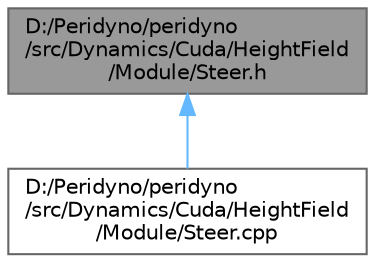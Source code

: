 digraph "D:/Peridyno/peridyno/src/Dynamics/Cuda/HeightField/Module/Steer.h"
{
 // LATEX_PDF_SIZE
  bgcolor="transparent";
  edge [fontname=Helvetica,fontsize=10,labelfontname=Helvetica,labelfontsize=10];
  node [fontname=Helvetica,fontsize=10,shape=box,height=0.2,width=0.4];
  Node1 [id="Node000001",label="D:/Peridyno/peridyno\l/src/Dynamics/Cuda/HeightField\l/Module/Steer.h",height=0.2,width=0.4,color="gray40", fillcolor="grey60", style="filled", fontcolor="black",tooltip=" "];
  Node1 -> Node2 [id="edge1_Node000001_Node000002",dir="back",color="steelblue1",style="solid",tooltip=" "];
  Node2 [id="Node000002",label="D:/Peridyno/peridyno\l/src/Dynamics/Cuda/HeightField\l/Module/Steer.cpp",height=0.2,width=0.4,color="grey40", fillcolor="white", style="filled",URL="$_steer_8cpp.html",tooltip=" "];
}
